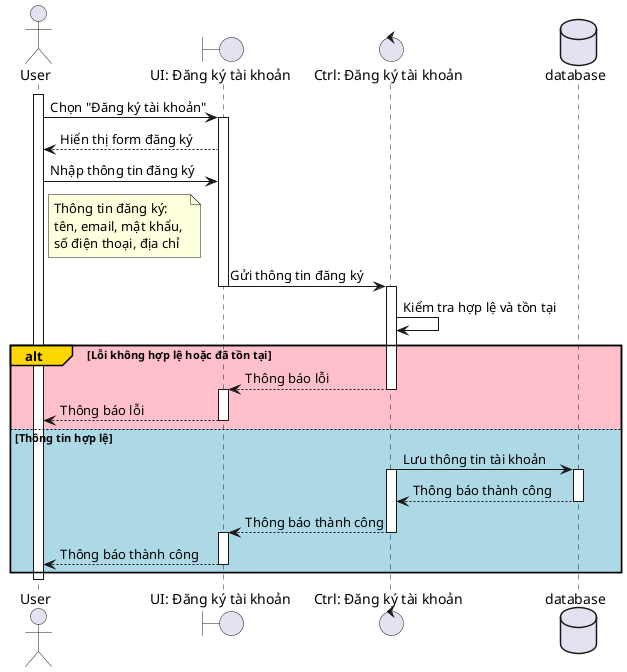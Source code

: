 @startuml SequenceRegisterAccount
actor User as user
boundary "UI: Đăng ký tài khoản" as ui_register
control "Ctrl: Đăng ký tài khoản" as ctrl_register
database database

activate user
user -> ui_register: Chọn "Đăng ký tài khoản"

activate ui_register
ui_register --> user: Hiển thị form đăng ký
user -> ui_register: Nhập thông tin đăng ký
note right of user
Thông tin đăng ký:
tên, email, mật khẩu, 
số điện thoại, địa chỉ
end note
ui_register -> ctrl_register: Gửi thông tin đăng ký
deactivate ui_register
activate ctrl_register

ctrl_register -> ctrl_register: Kiểm tra hợp lệ và tồn tại

alt#Gold #Pink Lỗi không hợp lệ hoặc đã tồn tại
    ctrl_register --> ui_register: Thông báo lỗi
    deactivate ctrl_register
activate ui_register
    ui_register --> user: Thông báo lỗi
deactivate ui_register
else #LightBlue Thông tin hợp lệ
    
    ctrl_register -> database : Lưu thông tin tài khoản
activate ctrl_register
activate database
    database --> ctrl_register: Thông báo thành công
deactivate database

    ctrl_register --> ui_register: Thông báo thành công
deactivate ctrl_register
activate ui_register
    ui_register --> user: Thông báo thành công
deactivate ui_register
end
deactivate user

@enduml